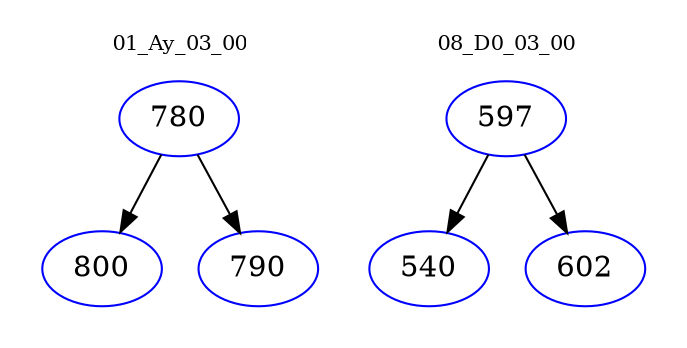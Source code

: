 digraph{
subgraph cluster_0 {
color = white
label = "01_Ay_03_00";
fontsize=10;
T0_780 [label="780", color="blue"]
T0_780 -> T0_800 [color="black"]
T0_800 [label="800", color="blue"]
T0_780 -> T0_790 [color="black"]
T0_790 [label="790", color="blue"]
}
subgraph cluster_1 {
color = white
label = "08_D0_03_00";
fontsize=10;
T1_597 [label="597", color="blue"]
T1_597 -> T1_540 [color="black"]
T1_540 [label="540", color="blue"]
T1_597 -> T1_602 [color="black"]
T1_602 [label="602", color="blue"]
}
}
